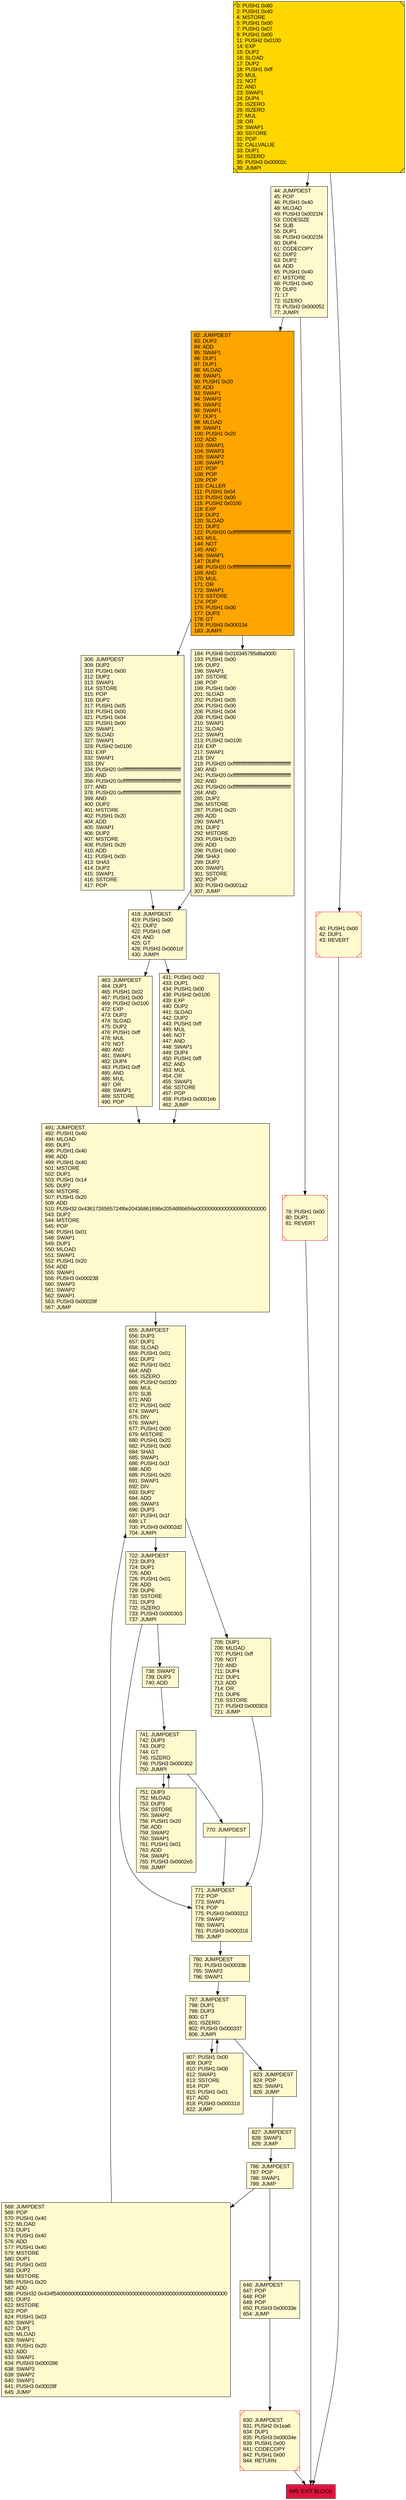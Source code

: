 digraph G {
bgcolor=transparent rankdir=UD;
node [shape=box style=filled color=black fillcolor=white fontname=arial fontcolor=black];
491 [label="491: JUMPDEST\l492: PUSH1 0x40\l494: MLOAD\l495: DUP1\l496: PUSH1 0x40\l498: ADD\l499: PUSH1 0x40\l501: MSTORE\l502: DUP1\l503: PUSH1 0x14\l505: DUP2\l506: MSTORE\l507: PUSH1 0x20\l509: ADD\l510: PUSH32 0x4361726565724f6e20436861696e20546f6b656e000000000000000000000000\l543: DUP2\l544: MSTORE\l545: POP\l546: PUSH1 0x01\l548: SWAP1\l549: DUP1\l550: MLOAD\l551: SWAP1\l552: PUSH1 0x20\l554: ADD\l555: SWAP1\l556: PUSH3 0x000238\l560: SWAP3\l561: SWAP2\l562: SWAP1\l563: PUSH3 0x00028f\l567: JUMP\l" fillcolor=lemonchiffon ];
722 [label="722: JUMPDEST\l723: DUP3\l724: DUP1\l725: ADD\l726: PUSH1 0x01\l728: ADD\l729: DUP6\l730: SSTORE\l731: DUP3\l732: ISZERO\l733: PUSH3 0x000303\l737: JUMPI\l" fillcolor=lemonchiffon ];
786 [label="786: JUMPDEST\l787: POP\l788: SWAP1\l789: JUMP\l" fillcolor=lemonchiffon ];
568 [label="568: JUMPDEST\l569: POP\l570: PUSH1 0x40\l572: MLOAD\l573: DUP1\l574: PUSH1 0x40\l576: ADD\l577: PUSH1 0x40\l579: MSTORE\l580: DUP1\l581: PUSH1 0x03\l583: DUP2\l584: MSTORE\l585: PUSH1 0x20\l587: ADD\l588: PUSH32 0x434f540000000000000000000000000000000000000000000000000000000000\l621: DUP2\l622: MSTORE\l623: POP\l624: PUSH1 0x03\l626: SWAP1\l627: DUP1\l628: MLOAD\l629: SWAP1\l630: PUSH1 0x20\l632: ADD\l633: SWAP1\l634: PUSH3 0x000286\l638: SWAP3\l639: SWAP2\l640: SWAP1\l641: PUSH3 0x00028f\l645: JUMP\l" fillcolor=lemonchiffon ];
771 [label="771: JUMPDEST\l772: POP\l773: SWAP1\l774: POP\l775: PUSH3 0x000312\l779: SWAP2\l780: SWAP1\l781: PUSH3 0x000316\l785: JUMP\l" fillcolor=lemonchiffon ];
44 [label="44: JUMPDEST\l45: POP\l46: PUSH1 0x40\l48: MLOAD\l49: PUSH3 0x0021f4\l53: CODESIZE\l54: SUB\l55: DUP1\l56: PUSH3 0x0021f4\l60: DUP4\l61: CODECOPY\l62: DUP2\l63: DUP2\l64: ADD\l65: PUSH1 0x40\l67: MSTORE\l68: PUSH1 0x40\l70: DUP2\l71: LT\l72: ISZERO\l73: PUSH3 0x000052\l77: JUMPI\l" fillcolor=lemonchiffon ];
40 [label="40: PUSH1 0x00\l42: DUP1\l43: REVERT\l" fillcolor=lemonchiffon shape=Msquare color=crimson ];
845 [label="845: EXIT BLOCK\l" fillcolor=crimson ];
751 [label="751: DUP3\l752: MLOAD\l753: DUP3\l754: SSTORE\l755: SWAP2\l756: PUSH1 0x20\l758: ADD\l759: SWAP2\l760: SWAP1\l761: PUSH1 0x01\l763: ADD\l764: SWAP1\l765: PUSH3 0x0002e5\l769: JUMP\l" fillcolor=lemonchiffon ];
827 [label="827: JUMPDEST\l828: SWAP1\l829: JUMP\l" fillcolor=lemonchiffon ];
770 [label="770: JUMPDEST\l" fillcolor=lemonchiffon ];
418 [label="418: JUMPDEST\l419: PUSH1 0x00\l421: DUP2\l422: PUSH1 0xff\l424: AND\l425: GT\l426: PUSH3 0x0001cf\l430: JUMPI\l" fillcolor=lemonchiffon ];
646 [label="646: JUMPDEST\l647: POP\l648: POP\l649: POP\l650: PUSH3 0x00033e\l654: JUMP\l" fillcolor=lemonchiffon ];
82 [label="82: JUMPDEST\l83: DUP2\l84: ADD\l85: SWAP1\l86: DUP1\l87: DUP1\l88: MLOAD\l89: SWAP1\l90: PUSH1 0x20\l92: ADD\l93: SWAP1\l94: SWAP3\l95: SWAP2\l96: SWAP1\l97: DUP1\l98: MLOAD\l99: SWAP1\l100: PUSH1 0x20\l102: ADD\l103: SWAP1\l104: SWAP3\l105: SWAP2\l106: SWAP1\l107: POP\l108: POP\l109: POP\l110: CALLER\l111: PUSH1 0x04\l113: PUSH1 0x00\l115: PUSH2 0x0100\l118: EXP\l119: DUP2\l120: SLOAD\l121: DUP2\l122: PUSH20 0xffffffffffffffffffffffffffffffffffffffff\l143: MUL\l144: NOT\l145: AND\l146: SWAP1\l147: DUP4\l148: PUSH20 0xffffffffffffffffffffffffffffffffffffffff\l169: AND\l170: MUL\l171: OR\l172: SWAP1\l173: SSTORE\l174: POP\l175: PUSH1 0x00\l177: DUP3\l178: GT\l179: PUSH3 0x000134\l183: JUMPI\l" fillcolor=orange ];
463 [label="463: JUMPDEST\l464: DUP1\l465: PUSH1 0x02\l467: PUSH1 0x00\l469: PUSH2 0x0100\l472: EXP\l473: DUP2\l474: SLOAD\l475: DUP2\l476: PUSH1 0xff\l478: MUL\l479: NOT\l480: AND\l481: SWAP1\l482: DUP4\l483: PUSH1 0xff\l485: AND\l486: MUL\l487: OR\l488: SWAP1\l489: SSTORE\l490: POP\l" fillcolor=lemonchiffon ];
308 [label="308: JUMPDEST\l309: DUP2\l310: PUSH1 0x00\l312: DUP2\l313: SWAP1\l314: SSTORE\l315: POP\l316: DUP2\l317: PUSH1 0x05\l319: PUSH1 0x00\l321: PUSH1 0x04\l323: PUSH1 0x00\l325: SWAP1\l326: SLOAD\l327: SWAP1\l328: PUSH2 0x0100\l331: EXP\l332: SWAP1\l333: DIV\l334: PUSH20 0xffffffffffffffffffffffffffffffffffffffff\l355: AND\l356: PUSH20 0xffffffffffffffffffffffffffffffffffffffff\l377: AND\l378: PUSH20 0xffffffffffffffffffffffffffffffffffffffff\l399: AND\l400: DUP2\l401: MSTORE\l402: PUSH1 0x20\l404: ADD\l405: SWAP1\l406: DUP2\l407: MSTORE\l408: PUSH1 0x20\l410: ADD\l411: PUSH1 0x00\l413: SHA3\l414: DUP2\l415: SWAP1\l416: SSTORE\l417: POP\l" fillcolor=lemonchiffon ];
807 [label="807: PUSH1 0x00\l809: DUP2\l810: PUSH1 0x00\l812: SWAP1\l813: SSTORE\l814: POP\l815: PUSH1 0x01\l817: ADD\l818: PUSH3 0x00031d\l822: JUMP\l" fillcolor=lemonchiffon ];
738 [label="738: SWAP2\l739: DUP3\l740: ADD\l" fillcolor=lemonchiffon ];
797 [label="797: JUMPDEST\l798: DUP1\l799: DUP3\l800: GT\l801: ISZERO\l802: PUSH3 0x000337\l806: JUMPI\l" fillcolor=lemonchiffon ];
741 [label="741: JUMPDEST\l742: DUP3\l743: DUP2\l744: GT\l745: ISZERO\l746: PUSH3 0x000302\l750: JUMPI\l" fillcolor=lemonchiffon ];
823 [label="823: JUMPDEST\l824: POP\l825: SWAP1\l826: JUMP\l" fillcolor=lemonchiffon ];
705 [label="705: DUP1\l706: MLOAD\l707: PUSH1 0xff\l709: NOT\l710: AND\l711: DUP4\l712: DUP1\l713: ADD\l714: OR\l715: DUP6\l716: SSTORE\l717: PUSH3 0x000303\l721: JUMP\l" fillcolor=lemonchiffon ];
431 [label="431: PUSH1 0x02\l433: DUP1\l434: PUSH1 0x00\l436: PUSH2 0x0100\l439: EXP\l440: DUP2\l441: SLOAD\l442: DUP2\l443: PUSH1 0xff\l445: MUL\l446: NOT\l447: AND\l448: SWAP1\l449: DUP4\l450: PUSH1 0xff\l452: AND\l453: MUL\l454: OR\l455: SWAP1\l456: SSTORE\l457: POP\l458: PUSH3 0x0001eb\l462: JUMP\l" fillcolor=lemonchiffon ];
830 [label="830: JUMPDEST\l831: PUSH2 0x1ea6\l834: DUP1\l835: PUSH3 0x00034e\l839: PUSH1 0x00\l841: CODECOPY\l842: PUSH1 0x00\l844: RETURN\l" fillcolor=lemonchiffon shape=Msquare color=crimson ];
78 [label="78: PUSH1 0x00\l80: DUP1\l81: REVERT\l" fillcolor=lemonchiffon shape=Msquare color=crimson ];
0 [label="0: PUSH1 0x80\l2: PUSH1 0x40\l4: MSTORE\l5: PUSH1 0x00\l7: PUSH1 0x07\l9: PUSH1 0x00\l11: PUSH2 0x0100\l14: EXP\l15: DUP2\l16: SLOAD\l17: DUP2\l18: PUSH1 0xff\l20: MUL\l21: NOT\l22: AND\l23: SWAP1\l24: DUP4\l25: ISZERO\l26: ISZERO\l27: MUL\l28: OR\l29: SWAP1\l30: SSTORE\l31: POP\l32: CALLVALUE\l33: DUP1\l34: ISZERO\l35: PUSH3 0x00002c\l39: JUMPI\l" fillcolor=lemonchiffon shape=Msquare fillcolor=gold ];
790 [label="790: JUMPDEST\l791: PUSH3 0x00033b\l795: SWAP2\l796: SWAP1\l" fillcolor=lemonchiffon ];
184 [label="184: PUSH8 0x016345785d8a0000\l193: PUSH1 0x00\l195: DUP2\l196: SWAP1\l197: SSTORE\l198: POP\l199: PUSH1 0x00\l201: SLOAD\l202: PUSH1 0x05\l204: PUSH1 0x00\l206: PUSH1 0x04\l208: PUSH1 0x00\l210: SWAP1\l211: SLOAD\l212: SWAP1\l213: PUSH2 0x0100\l216: EXP\l217: SWAP1\l218: DIV\l219: PUSH20 0xffffffffffffffffffffffffffffffffffffffff\l240: AND\l241: PUSH20 0xffffffffffffffffffffffffffffffffffffffff\l262: AND\l263: PUSH20 0xffffffffffffffffffffffffffffffffffffffff\l284: AND\l285: DUP2\l286: MSTORE\l287: PUSH1 0x20\l289: ADD\l290: SWAP1\l291: DUP2\l292: MSTORE\l293: PUSH1 0x20\l295: ADD\l296: PUSH1 0x00\l298: SHA3\l299: DUP2\l300: SWAP1\l301: SSTORE\l302: POP\l303: PUSH3 0x0001a2\l307: JUMP\l" fillcolor=lemonchiffon ];
655 [label="655: JUMPDEST\l656: DUP3\l657: DUP1\l658: SLOAD\l659: PUSH1 0x01\l661: DUP2\l662: PUSH1 0x01\l664: AND\l665: ISZERO\l666: PUSH2 0x0100\l669: MUL\l670: SUB\l671: AND\l672: PUSH1 0x02\l674: SWAP1\l675: DIV\l676: SWAP1\l677: PUSH1 0x00\l679: MSTORE\l680: PUSH1 0x20\l682: PUSH1 0x00\l684: SHA3\l685: SWAP1\l686: PUSH1 0x1f\l688: ADD\l689: PUSH1 0x20\l691: SWAP1\l692: DIV\l693: DUP2\l694: ADD\l695: SWAP3\l696: DUP3\l697: PUSH1 0x1f\l699: LT\l700: PUSH3 0x0002d2\l704: JUMPI\l" fillcolor=lemonchiffon ];
786 -> 568;
797 -> 823;
40 -> 845;
738 -> 741;
797 -> 807;
807 -> 797;
722 -> 771;
770 -> 771;
418 -> 463;
308 -> 418;
827 -> 786;
82 -> 308;
786 -> 646;
655 -> 705;
790 -> 797;
463 -> 491;
44 -> 82;
82 -> 184;
78 -> 845;
722 -> 738;
184 -> 418;
830 -> 845;
44 -> 78;
431 -> 491;
823 -> 827;
741 -> 770;
741 -> 751;
751 -> 741;
705 -> 771;
771 -> 790;
568 -> 655;
646 -> 830;
655 -> 722;
0 -> 44;
0 -> 40;
418 -> 431;
491 -> 655;
}